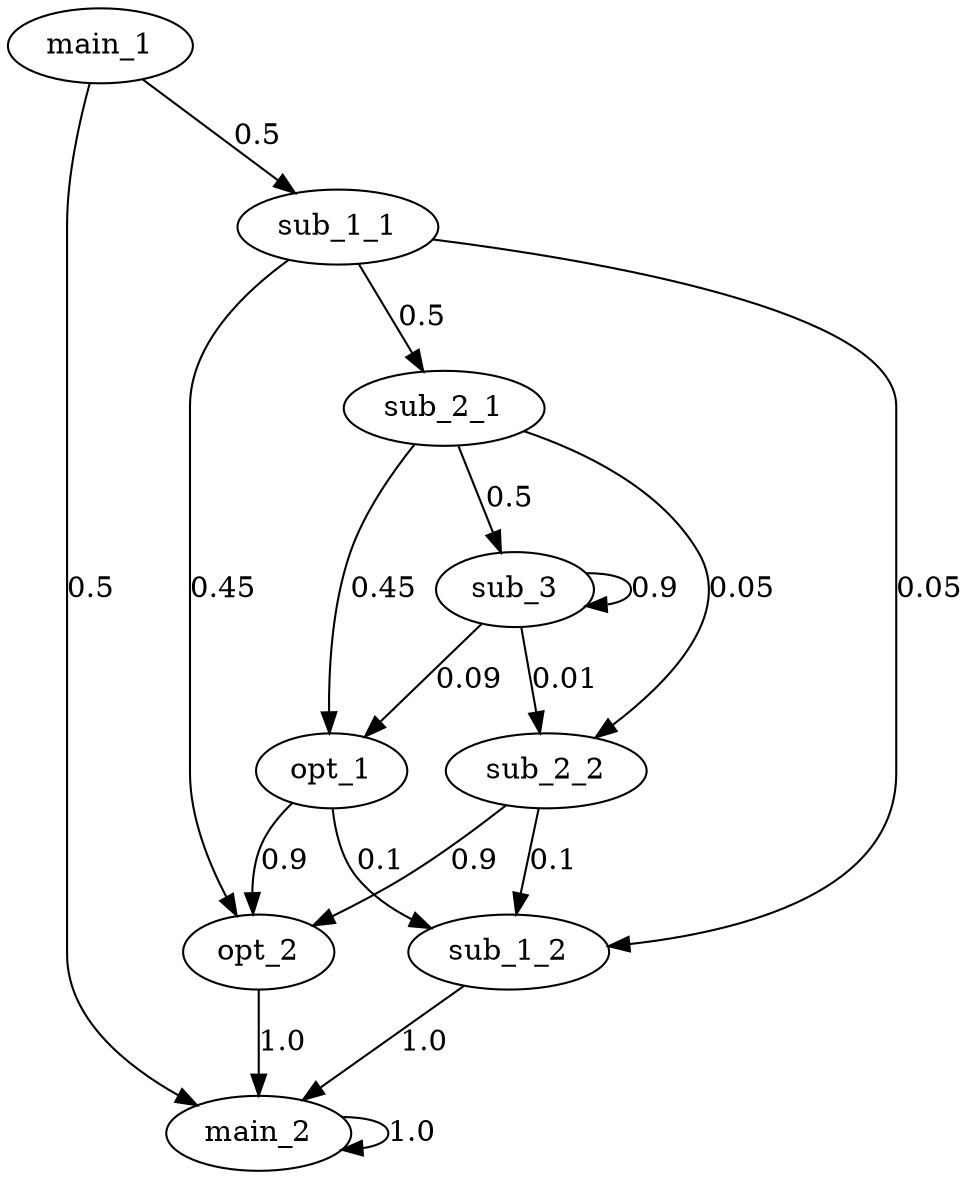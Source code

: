 /* 	Datei: Programmstruktur_optimiert_Schleife.dot
 	Datum: 23.5.08
	Funktion: Beschreibt die Programmstruktur mit geschachtelten Funktionsaufrufen und einer Schleife.
		  Nach der Rueckkehr von einer Unterfunktion ist eine Abkuerzung zur Laufzeit-
		  Optimierung moeglich.
		  Die Programmbeendigung entspricht dem einen absorbierenden Zustand
*/

digraph "Programmlaufzeit_optimiert" {
	main_1  -> main_2   [ label = "0.5" ]
	main_1  -> sub_1_1  [ label = "0.5" ]
	sub_1_1 -> sub_2_1  [ label = "0.5" ]
	sub_1_1 -> opt_2  [ label = 0.45 ]
	sub_1_1 -> sub_1_2  [ label = 0.05 ]
	sub_2_1 -> sub_3    [ label = "0.5" ]
	sub_2_1 -> sub_2_2  [ label = 0.05 ]
	sub_2_1 -> opt_1  [ label = 0.45 ]
	sub_3   -> sub_3  [ label = 0.9 ] 	//Schleife!!
	sub_3   -> sub_2_2  [ label = 0.01 ]
	sub_3   -> opt_1  [ label = 0.09 ]
	sub_2_2 -> sub_1_2  [ label = 0.1 ]
	sub_2_2 -> opt_2 [ label = 0.9 ]
	sub_1_2 -> main_2   [ label = "1.0" ]
	opt_1 -> sub_1_2 [ label = 0.1 ]
	opt_1 -> opt_2 [ label = 0.9 ]
	opt_2 -> main_2 [ label = 1.0 ]
	main_2  -> main_2   [ label = "1.0" ]


}

